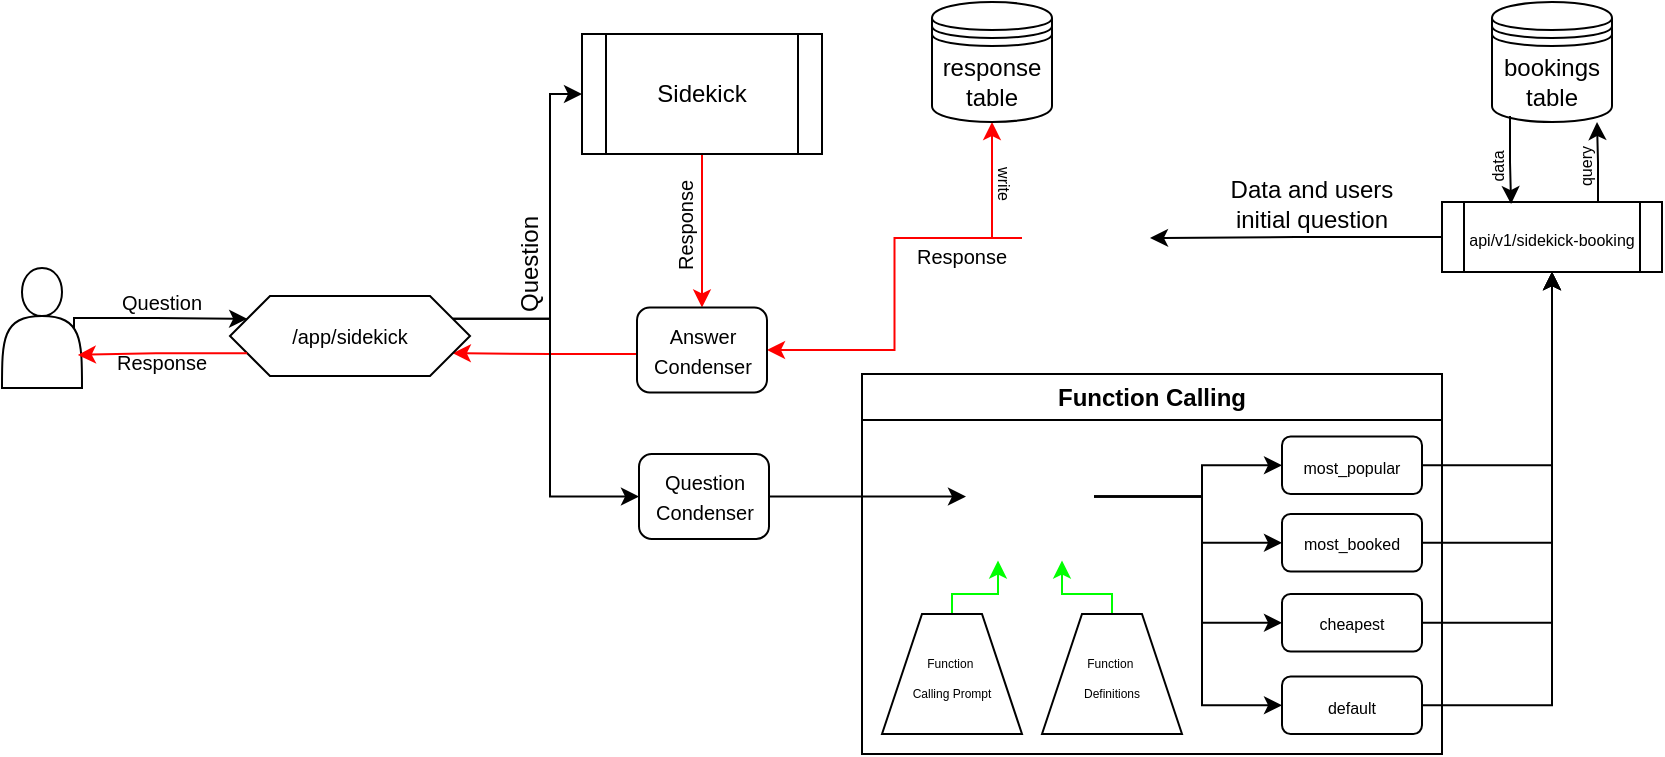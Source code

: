 <mxfile version="24.8.4">
  <diagram name="Page-1" id="4YmZyQZjIP5sQ3Si4yrQ">
    <mxGraphModel dx="1674" dy="795" grid="0" gridSize="10" guides="1" tooltips="1" connect="1" arrows="1" fold="1" page="1" pageScale="1" pageWidth="850" pageHeight="1100" math="0" shadow="0">
      <root>
        <mxCell id="0" />
        <mxCell id="1" parent="0" />
        <mxCell id="_e7MmEAMhu7DJjZbA9UY-112" style="edgeStyle=orthogonalEdgeStyle;rounded=0;orthogonalLoop=1;jettySize=auto;html=1;exitX=0.9;exitY=0.5;exitDx=0;exitDy=0;exitPerimeter=0;entryX=0;entryY=0.25;entryDx=0;entryDy=0;" parent="1" source="_e7MmEAMhu7DJjZbA9UY-1" target="_e7MmEAMhu7DJjZbA9UY-101" edge="1">
          <mxGeometry relative="1" as="geometry">
            <Array as="points">
              <mxPoint x="42" y="552" />
              <mxPoint x="83" y="552" />
            </Array>
          </mxGeometry>
        </mxCell>
        <mxCell id="_e7MmEAMhu7DJjZbA9UY-1" value="" style="shape=actor;whiteSpace=wrap;html=1;" parent="1" vertex="1">
          <mxGeometry x="6" y="527" width="40" height="60" as="geometry" />
        </mxCell>
        <mxCell id="_e7MmEAMhu7DJjZbA9UY-56" style="edgeStyle=orthogonalEdgeStyle;rounded=0;orthogonalLoop=1;jettySize=auto;html=1;exitX=1;exitY=0.5;exitDx=0;exitDy=0;entryX=0;entryY=0.5;entryDx=0;entryDy=0;" parent="1" source="_e7MmEAMhu7DJjZbA9UY-18" target="_e7MmEAMhu7DJjZbA9UY-55" edge="1">
          <mxGeometry relative="1" as="geometry" />
        </mxCell>
        <mxCell id="_e7MmEAMhu7DJjZbA9UY-18" value="&lt;font style=&quot;font-size: 10px;&quot;&gt;Question Condenser&lt;/font&gt;" style="rounded=1;whiteSpace=wrap;html=1;" parent="1" vertex="1">
          <mxGeometry x="324.5" y="620" width="65" height="42.5" as="geometry" />
        </mxCell>
        <mxCell id="_e7MmEAMhu7DJjZbA9UY-96" style="edgeStyle=orthogonalEdgeStyle;rounded=0;orthogonalLoop=1;jettySize=auto;html=1;exitX=0.5;exitY=1;exitDx=0;exitDy=0;entryX=0.5;entryY=0;entryDx=0;entryDy=0;strokeColor=#FF0000;" parent="1" source="_e7MmEAMhu7DJjZbA9UY-40" target="_e7MmEAMhu7DJjZbA9UY-95" edge="1">
          <mxGeometry relative="1" as="geometry" />
        </mxCell>
        <mxCell id="_e7MmEAMhu7DJjZbA9UY-40" value="Sidekick" style="shape=process;whiteSpace=wrap;html=1;backgroundOutline=1;" parent="1" vertex="1">
          <mxGeometry x="296" y="410" width="120" height="60" as="geometry" />
        </mxCell>
        <mxCell id="_e7MmEAMhu7DJjZbA9UY-41" style="edgeStyle=orthogonalEdgeStyle;rounded=0;orthogonalLoop=1;jettySize=auto;html=1;exitX=1;exitY=0.25;exitDx=0;exitDy=0;entryX=0;entryY=0.5;entryDx=0;entryDy=0;" parent="1" source="_e7MmEAMhu7DJjZbA9UY-101" target="_e7MmEAMhu7DJjZbA9UY-40" edge="1">
          <mxGeometry relative="1" as="geometry">
            <mxPoint x="267.429" y="551.429" as="sourcePoint" />
            <Array as="points">
              <mxPoint x="280" y="552" />
              <mxPoint x="280" y="440" />
            </Array>
          </mxGeometry>
        </mxCell>
        <mxCell id="_e7MmEAMhu7DJjZbA9UY-44" value="Question" style="text;html=1;align=center;verticalAlign=middle;whiteSpace=wrap;rounded=0;rotation=-90;" parent="1" vertex="1">
          <mxGeometry x="240" y="510" width="60" height="30" as="geometry" />
        </mxCell>
        <mxCell id="_e7MmEAMhu7DJjZbA9UY-45" value="&lt;font style=&quot;font-size: 10px;&quot;&gt;Response&lt;/font&gt;" style="text;html=1;align=center;verticalAlign=middle;whiteSpace=wrap;rounded=0;rotation=-90;" parent="1" vertex="1">
          <mxGeometry x="317.5" y="491" width="60" height="30" as="geometry" />
        </mxCell>
        <mxCell id="_e7MmEAMhu7DJjZbA9UY-54" value="Function Calling" style="swimlane;whiteSpace=wrap;html=1;" parent="1" vertex="1">
          <mxGeometry x="436" y="580" width="290" height="190" as="geometry" />
        </mxCell>
        <mxCell id="_e7MmEAMhu7DJjZbA9UY-65" style="edgeStyle=orthogonalEdgeStyle;rounded=0;orthogonalLoop=1;jettySize=auto;html=1;exitX=1;exitY=0.5;exitDx=0;exitDy=0;entryX=0;entryY=0.5;entryDx=0;entryDy=0;" parent="_e7MmEAMhu7DJjZbA9UY-54" source="_e7MmEAMhu7DJjZbA9UY-55" target="_e7MmEAMhu7DJjZbA9UY-61" edge="1">
          <mxGeometry relative="1" as="geometry">
            <Array as="points">
              <mxPoint x="170" y="61" />
              <mxPoint x="170" y="46" />
            </Array>
          </mxGeometry>
        </mxCell>
        <mxCell id="_e7MmEAMhu7DJjZbA9UY-66" style="edgeStyle=orthogonalEdgeStyle;rounded=0;orthogonalLoop=1;jettySize=auto;html=1;exitX=1;exitY=0.5;exitDx=0;exitDy=0;entryX=0;entryY=0.5;entryDx=0;entryDy=0;" parent="_e7MmEAMhu7DJjZbA9UY-54" source="_e7MmEAMhu7DJjZbA9UY-55" target="_e7MmEAMhu7DJjZbA9UY-62" edge="1">
          <mxGeometry relative="1" as="geometry">
            <Array as="points">
              <mxPoint x="170" y="61" />
              <mxPoint x="170" y="84" />
            </Array>
          </mxGeometry>
        </mxCell>
        <mxCell id="_e7MmEAMhu7DJjZbA9UY-67" style="edgeStyle=orthogonalEdgeStyle;rounded=0;orthogonalLoop=1;jettySize=auto;html=1;exitX=1;exitY=0.5;exitDx=0;exitDy=0;entryX=0;entryY=0.5;entryDx=0;entryDy=0;" parent="_e7MmEAMhu7DJjZbA9UY-54" source="_e7MmEAMhu7DJjZbA9UY-55" target="_e7MmEAMhu7DJjZbA9UY-63" edge="1">
          <mxGeometry relative="1" as="geometry">
            <Array as="points">
              <mxPoint x="170" y="61" />
              <mxPoint x="170" y="124" />
            </Array>
          </mxGeometry>
        </mxCell>
        <mxCell id="_e7MmEAMhu7DJjZbA9UY-68" style="edgeStyle=orthogonalEdgeStyle;rounded=0;orthogonalLoop=1;jettySize=auto;html=1;exitX=1;exitY=0.5;exitDx=0;exitDy=0;entryX=0;entryY=0.5;entryDx=0;entryDy=0;" parent="_e7MmEAMhu7DJjZbA9UY-54" source="_e7MmEAMhu7DJjZbA9UY-55" target="_e7MmEAMhu7DJjZbA9UY-64" edge="1">
          <mxGeometry relative="1" as="geometry">
            <Array as="points">
              <mxPoint x="170" y="61" />
              <mxPoint x="170" y="166" />
            </Array>
          </mxGeometry>
        </mxCell>
        <mxCell id="_e7MmEAMhu7DJjZbA9UY-55" value="" style="shape=image;verticalLabelPosition=bottom;labelBackgroundColor=default;verticalAlign=top;aspect=fixed;imageAspect=0;image=https://i.pinimg.com/originals/2a/62/c3/2a62c34e0d217a7aa14645ce114d84b3.png;" parent="_e7MmEAMhu7DJjZbA9UY-54" vertex="1">
          <mxGeometry x="52" y="29.25" width="64" height="64" as="geometry" />
        </mxCell>
        <mxCell id="_e7MmEAMhu7DJjZbA9UY-59" style="edgeStyle=orthogonalEdgeStyle;rounded=0;orthogonalLoop=1;jettySize=auto;html=1;entryX=0.25;entryY=1;entryDx=0;entryDy=0;exitX=0.5;exitY=0;exitDx=0;exitDy=0;strokeColor=#00FF00;" parent="_e7MmEAMhu7DJjZbA9UY-54" source="_e7MmEAMhu7DJjZbA9UY-57" target="_e7MmEAMhu7DJjZbA9UY-55" edge="1">
          <mxGeometry relative="1" as="geometry">
            <Array as="points">
              <mxPoint x="45" y="110" />
              <mxPoint x="68" y="110" />
            </Array>
          </mxGeometry>
        </mxCell>
        <mxCell id="_e7MmEAMhu7DJjZbA9UY-57" value="&lt;font style=&quot;font-size: 6px;&quot;&gt;Function&amp;nbsp;&lt;/font&gt;&lt;div&gt;&lt;font style=&quot;font-size: 6px;&quot;&gt;Calling Prompt&lt;/font&gt;&lt;/div&gt;" style="shape=trapezoid;perimeter=trapezoidPerimeter;whiteSpace=wrap;html=1;fixedSize=1;" parent="_e7MmEAMhu7DJjZbA9UY-54" vertex="1">
          <mxGeometry x="10" y="120" width="70" height="60" as="geometry" />
        </mxCell>
        <mxCell id="_e7MmEAMhu7DJjZbA9UY-60" style="edgeStyle=orthogonalEdgeStyle;rounded=0;orthogonalLoop=1;jettySize=auto;html=1;exitX=0.5;exitY=0;exitDx=0;exitDy=0;entryX=0.75;entryY=1;entryDx=0;entryDy=0;strokeColor=#00FF00;" parent="_e7MmEAMhu7DJjZbA9UY-54" source="_e7MmEAMhu7DJjZbA9UY-58" target="_e7MmEAMhu7DJjZbA9UY-55" edge="1">
          <mxGeometry relative="1" as="geometry">
            <Array as="points">
              <mxPoint x="125" y="110" />
              <mxPoint x="100" y="110" />
            </Array>
          </mxGeometry>
        </mxCell>
        <mxCell id="_e7MmEAMhu7DJjZbA9UY-58" value="&lt;font style=&quot;font-size: 6px;&quot;&gt;Function&amp;nbsp;&lt;/font&gt;&lt;div&gt;&lt;span style=&quot;font-size: 6px;&quot;&gt;Definitions&lt;/span&gt;&lt;/div&gt;" style="shape=trapezoid;perimeter=trapezoidPerimeter;whiteSpace=wrap;html=1;fixedSize=1;" parent="_e7MmEAMhu7DJjZbA9UY-54" vertex="1">
          <mxGeometry x="90" y="120" width="70" height="60" as="geometry" />
        </mxCell>
        <mxCell id="_e7MmEAMhu7DJjZbA9UY-61" value="&lt;font style=&quot;font-size: 8px;&quot;&gt;most_popular&lt;/font&gt;" style="rounded=1;whiteSpace=wrap;html=1;" parent="_e7MmEAMhu7DJjZbA9UY-54" vertex="1">
          <mxGeometry x="210" y="31.25" width="70" height="28.75" as="geometry" />
        </mxCell>
        <mxCell id="_e7MmEAMhu7DJjZbA9UY-62" value="&lt;span style=&quot;font-size: 8px;&quot;&gt;most_booked&lt;/span&gt;" style="rounded=1;whiteSpace=wrap;html=1;" parent="_e7MmEAMhu7DJjZbA9UY-54" vertex="1">
          <mxGeometry x="210" y="70" width="70" height="28.75" as="geometry" />
        </mxCell>
        <mxCell id="_e7MmEAMhu7DJjZbA9UY-63" value="&lt;span style=&quot;font-size: 8px;&quot;&gt;cheapest&lt;/span&gt;" style="rounded=1;whiteSpace=wrap;html=1;" parent="_e7MmEAMhu7DJjZbA9UY-54" vertex="1">
          <mxGeometry x="210" y="110" width="70" height="28.75" as="geometry" />
        </mxCell>
        <mxCell id="_e7MmEAMhu7DJjZbA9UY-64" value="&lt;span style=&quot;font-size: 8px;&quot;&gt;default&lt;/span&gt;" style="rounded=1;whiteSpace=wrap;html=1;" parent="_e7MmEAMhu7DJjZbA9UY-54" vertex="1">
          <mxGeometry x="210" y="151.25" width="70" height="28.75" as="geometry" />
        </mxCell>
        <mxCell id="_e7MmEAMhu7DJjZbA9UY-70" value="bookings table" style="shape=datastore;whiteSpace=wrap;html=1;" parent="1" vertex="1">
          <mxGeometry x="751" y="394" width="60" height="60" as="geometry" />
        </mxCell>
        <mxCell id="_e7MmEAMhu7DJjZbA9UY-97" style="edgeStyle=orthogonalEdgeStyle;rounded=0;orthogonalLoop=1;jettySize=auto;html=1;exitX=0;exitY=0.5;exitDx=0;exitDy=0;entryX=1;entryY=0.5;entryDx=0;entryDy=0;strokeColor=#FF0000;" parent="1" source="_e7MmEAMhu7DJjZbA9UY-71" target="_e7MmEAMhu7DJjZbA9UY-95" edge="1">
          <mxGeometry relative="1" as="geometry" />
        </mxCell>
        <mxCell id="_e7MmEAMhu7DJjZbA9UY-117" style="edgeStyle=orthogonalEdgeStyle;rounded=0;orthogonalLoop=1;jettySize=auto;html=1;exitX=0;exitY=0.5;exitDx=0;exitDy=0;entryX=0.5;entryY=1;entryDx=0;entryDy=0;strokeColor=#FF0000;" parent="1" source="_e7MmEAMhu7DJjZbA9UY-71" target="_e7MmEAMhu7DJjZbA9UY-24" edge="1">
          <mxGeometry relative="1" as="geometry">
            <Array as="points">
              <mxPoint x="501" y="512" />
            </Array>
          </mxGeometry>
        </mxCell>
        <mxCell id="_e7MmEAMhu7DJjZbA9UY-71" value="" style="shape=image;verticalLabelPosition=bottom;labelBackgroundColor=default;verticalAlign=top;aspect=fixed;imageAspect=0;image=https://i.pinimg.com/originals/2a/62/c3/2a62c34e0d217a7aa14645ce114d84b3.png;" parent="1" vertex="1">
          <mxGeometry x="516" y="480" width="64" height="64" as="geometry" />
        </mxCell>
        <mxCell id="_e7MmEAMhu7DJjZbA9UY-89" style="edgeStyle=orthogonalEdgeStyle;rounded=0;orthogonalLoop=1;jettySize=auto;html=1;exitX=0;exitY=0.5;exitDx=0;exitDy=0;entryX=1;entryY=0.5;entryDx=0;entryDy=0;" parent="1" source="_e7MmEAMhu7DJjZbA9UY-72" target="_e7MmEAMhu7DJjZbA9UY-71" edge="1">
          <mxGeometry relative="1" as="geometry" />
        </mxCell>
        <mxCell id="_e7MmEAMhu7DJjZbA9UY-72" value="&lt;font style=&quot;font-size: 8px;&quot;&gt;api/v1/sidekick-booking&lt;/font&gt;" style="shape=process;whiteSpace=wrap;html=1;backgroundOutline=1;" parent="1" vertex="1">
          <mxGeometry x="726" y="494" width="110" height="35" as="geometry" />
        </mxCell>
        <mxCell id="_e7MmEAMhu7DJjZbA9UY-73" style="edgeStyle=orthogonalEdgeStyle;rounded=0;orthogonalLoop=1;jettySize=auto;html=1;exitX=1;exitY=0.5;exitDx=0;exitDy=0;entryX=0.5;entryY=1;entryDx=0;entryDy=0;" parent="1" source="_e7MmEAMhu7DJjZbA9UY-61" target="_e7MmEAMhu7DJjZbA9UY-72" edge="1">
          <mxGeometry relative="1" as="geometry" />
        </mxCell>
        <mxCell id="_e7MmEAMhu7DJjZbA9UY-76" style="edgeStyle=orthogonalEdgeStyle;rounded=0;orthogonalLoop=1;jettySize=auto;html=1;exitX=1;exitY=0.5;exitDx=0;exitDy=0;entryX=0.5;entryY=1;entryDx=0;entryDy=0;" parent="1" source="_e7MmEAMhu7DJjZbA9UY-62" target="_e7MmEAMhu7DJjZbA9UY-72" edge="1">
          <mxGeometry relative="1" as="geometry" />
        </mxCell>
        <mxCell id="_e7MmEAMhu7DJjZbA9UY-77" style="edgeStyle=orthogonalEdgeStyle;rounded=0;orthogonalLoop=1;jettySize=auto;html=1;exitX=1;exitY=0.5;exitDx=0;exitDy=0;entryX=0.5;entryY=1;entryDx=0;entryDy=0;" parent="1" source="_e7MmEAMhu7DJjZbA9UY-63" target="_e7MmEAMhu7DJjZbA9UY-72" edge="1">
          <mxGeometry relative="1" as="geometry">
            <mxPoint x="786" y="590" as="targetPoint" />
          </mxGeometry>
        </mxCell>
        <mxCell id="_e7MmEAMhu7DJjZbA9UY-78" style="edgeStyle=orthogonalEdgeStyle;rounded=0;orthogonalLoop=1;jettySize=auto;html=1;exitX=1;exitY=0.5;exitDx=0;exitDy=0;entryX=0.5;entryY=1;entryDx=0;entryDy=0;" parent="1" source="_e7MmEAMhu7DJjZbA9UY-64" target="_e7MmEAMhu7DJjZbA9UY-72" edge="1">
          <mxGeometry relative="1" as="geometry" />
        </mxCell>
        <mxCell id="_e7MmEAMhu7DJjZbA9UY-79" style="edgeStyle=orthogonalEdgeStyle;rounded=0;orthogonalLoop=1;jettySize=auto;html=1;exitX=0.75;exitY=0;exitDx=0;exitDy=0;entryX=0.875;entryY=1;entryDx=0;entryDy=0;entryPerimeter=0;" parent="1" source="_e7MmEAMhu7DJjZbA9UY-72" target="_e7MmEAMhu7DJjZbA9UY-70" edge="1">
          <mxGeometry relative="1" as="geometry">
            <Array as="points">
              <mxPoint x="804" y="494" />
              <mxPoint x="804" y="474" />
              <mxPoint x="803" y="474" />
            </Array>
          </mxGeometry>
        </mxCell>
        <mxCell id="_e7MmEAMhu7DJjZbA9UY-81" value="&lt;font style=&quot;font-size: 8px;&quot;&gt;query&lt;/font&gt;" style="text;html=1;align=center;verticalAlign=middle;whiteSpace=wrap;rounded=0;rotation=-90;" parent="1" vertex="1">
          <mxGeometry x="767" y="461" width="60" height="30" as="geometry" />
        </mxCell>
        <mxCell id="_e7MmEAMhu7DJjZbA9UY-82" value="&lt;font style=&quot;font-size: 8px;&quot;&gt;data&lt;/font&gt;" style="text;html=1;align=center;verticalAlign=middle;whiteSpace=wrap;rounded=0;rotation=-90;" parent="1" vertex="1">
          <mxGeometry x="723" y="461" width="60" height="30" as="geometry" />
        </mxCell>
        <mxCell id="_e7MmEAMhu7DJjZbA9UY-90" value="Data and users initial question" style="text;html=1;align=center;verticalAlign=middle;whiteSpace=wrap;rounded=0;" parent="1" vertex="1">
          <mxGeometry x="616" y="480" width="90" height="30" as="geometry" />
        </mxCell>
        <mxCell id="_e7MmEAMhu7DJjZbA9UY-91" value="&lt;font style=&quot;font-size: 10px;&quot;&gt;Response&lt;/font&gt;" style="text;html=1;align=center;verticalAlign=middle;whiteSpace=wrap;rounded=0;rotation=0;" parent="1" vertex="1">
          <mxGeometry x="456" y="506" width="60" height="30" as="geometry" />
        </mxCell>
        <mxCell id="_e7MmEAMhu7DJjZbA9UY-92" value="" style="shape=image;verticalLabelPosition=bottom;labelBackgroundColor=default;verticalAlign=top;aspect=fixed;imageAspect=0;image=https://i.pinimg.com/originals/2a/62/c3/2a62c34e0d217a7aa14645ce114d84b3.png;" parent="1" vertex="1">
          <mxGeometry x="377.5" y="622" width="11" height="11" as="geometry" />
        </mxCell>
        <mxCell id="_e7MmEAMhu7DJjZbA9UY-99" value="" style="edgeStyle=orthogonalEdgeStyle;rounded=0;orthogonalLoop=1;jettySize=auto;html=1;entryX=1;entryY=0.75;entryDx=0;entryDy=0;strokeColor=#FF0000;" parent="1" source="_e7MmEAMhu7DJjZbA9UY-95" target="_e7MmEAMhu7DJjZbA9UY-101" edge="1">
          <mxGeometry relative="1" as="geometry">
            <mxPoint x="267.429" y="568.571" as="targetPoint" />
            <Array as="points">
              <mxPoint x="280" y="570" />
              <mxPoint x="280" y="570" />
            </Array>
          </mxGeometry>
        </mxCell>
        <mxCell id="_e7MmEAMhu7DJjZbA9UY-95" value="&lt;font style=&quot;font-size: 10px;&quot;&gt;Answer Condenser&lt;/font&gt;" style="rounded=1;whiteSpace=wrap;html=1;" parent="1" vertex="1">
          <mxGeometry x="323.5" y="546.75" width="65" height="42.5" as="geometry" />
        </mxCell>
        <mxCell id="_e7MmEAMhu7DJjZbA9UY-24" value="response table" style="shape=datastore;whiteSpace=wrap;html=1;" parent="1" vertex="1">
          <mxGeometry x="471" y="394" width="60" height="60" as="geometry" />
        </mxCell>
        <mxCell id="_e7MmEAMhu7DJjZbA9UY-109" style="edgeStyle=orthogonalEdgeStyle;rounded=0;orthogonalLoop=1;jettySize=auto;html=1;exitX=1;exitY=0.25;exitDx=0;exitDy=0;entryX=0;entryY=0.5;entryDx=0;entryDy=0;" parent="1" source="_e7MmEAMhu7DJjZbA9UY-101" target="_e7MmEAMhu7DJjZbA9UY-18" edge="1">
          <mxGeometry relative="1" as="geometry">
            <Array as="points">
              <mxPoint x="280" y="552" />
              <mxPoint x="280" y="641" />
            </Array>
          </mxGeometry>
        </mxCell>
        <mxCell id="_e7MmEAMhu7DJjZbA9UY-101" value="&lt;font style=&quot;font-size: 10px;&quot;&gt;/app/sidekick&lt;/font&gt;" style="shape=hexagon;perimeter=hexagonPerimeter2;whiteSpace=wrap;html=1;fixedSize=1;" parent="1" vertex="1">
          <mxGeometry x="120" y="541" width="120" height="40" as="geometry" />
        </mxCell>
        <mxCell id="_e7MmEAMhu7DJjZbA9UY-106" value="" style="shape=image;verticalLabelPosition=bottom;labelBackgroundColor=default;verticalAlign=top;aspect=fixed;imageAspect=0;image=https://i.pinimg.com/originals/2a/62/c3/2a62c34e0d217a7aa14645ce114d84b3.png;" parent="1" vertex="1">
          <mxGeometry x="375.5" y="550" width="11" height="11" as="geometry" />
        </mxCell>
        <mxCell id="_e7MmEAMhu7DJjZbA9UY-111" style="edgeStyle=orthogonalEdgeStyle;rounded=0;orthogonalLoop=1;jettySize=auto;html=1;exitX=0;exitY=0.75;exitDx=0;exitDy=0;entryX=0.948;entryY=0.724;entryDx=0;entryDy=0;entryPerimeter=0;strokeColor=#FF0000;" parent="1" source="_e7MmEAMhu7DJjZbA9UY-101" target="_e7MmEAMhu7DJjZbA9UY-1" edge="1">
          <mxGeometry relative="1" as="geometry" />
        </mxCell>
        <mxCell id="_e7MmEAMhu7DJjZbA9UY-113" value="&lt;font style=&quot;font-size: 8px;&quot;&gt;write&lt;/font&gt;" style="text;html=1;align=center;verticalAlign=middle;whiteSpace=wrap;rounded=0;rotation=90;" parent="1" vertex="1">
          <mxGeometry x="478" y="470" width="60" height="30" as="geometry" />
        </mxCell>
        <mxCell id="_e7MmEAMhu7DJjZbA9UY-114" value="&lt;font style=&quot;font-size: 10px;&quot;&gt;Question&lt;/font&gt;" style="text;html=1;align=center;verticalAlign=middle;whiteSpace=wrap;rounded=0;rotation=0;" parent="1" vertex="1">
          <mxGeometry x="56" y="529" width="60" height="30" as="geometry" />
        </mxCell>
        <mxCell id="_e7MmEAMhu7DJjZbA9UY-115" value="&lt;font style=&quot;font-size: 10px;&quot;&gt;Response&lt;/font&gt;" style="text;html=1;align=center;verticalAlign=middle;whiteSpace=wrap;rounded=0;rotation=0;" parent="1" vertex="1">
          <mxGeometry x="56" y="559.25" width="60" height="30" as="geometry" />
        </mxCell>
        <mxCell id="_e7MmEAMhu7DJjZbA9UY-116" style="edgeStyle=orthogonalEdgeStyle;rounded=0;orthogonalLoop=1;jettySize=auto;html=1;exitX=0.15;exitY=0.95;exitDx=0;exitDy=0;exitPerimeter=0;entryX=0.314;entryY=0.03;entryDx=0;entryDy=0;entryPerimeter=0;" parent="1" source="_e7MmEAMhu7DJjZbA9UY-70" target="_e7MmEAMhu7DJjZbA9UY-72" edge="1">
          <mxGeometry relative="1" as="geometry" />
        </mxCell>
      </root>
    </mxGraphModel>
  </diagram>
</mxfile>
